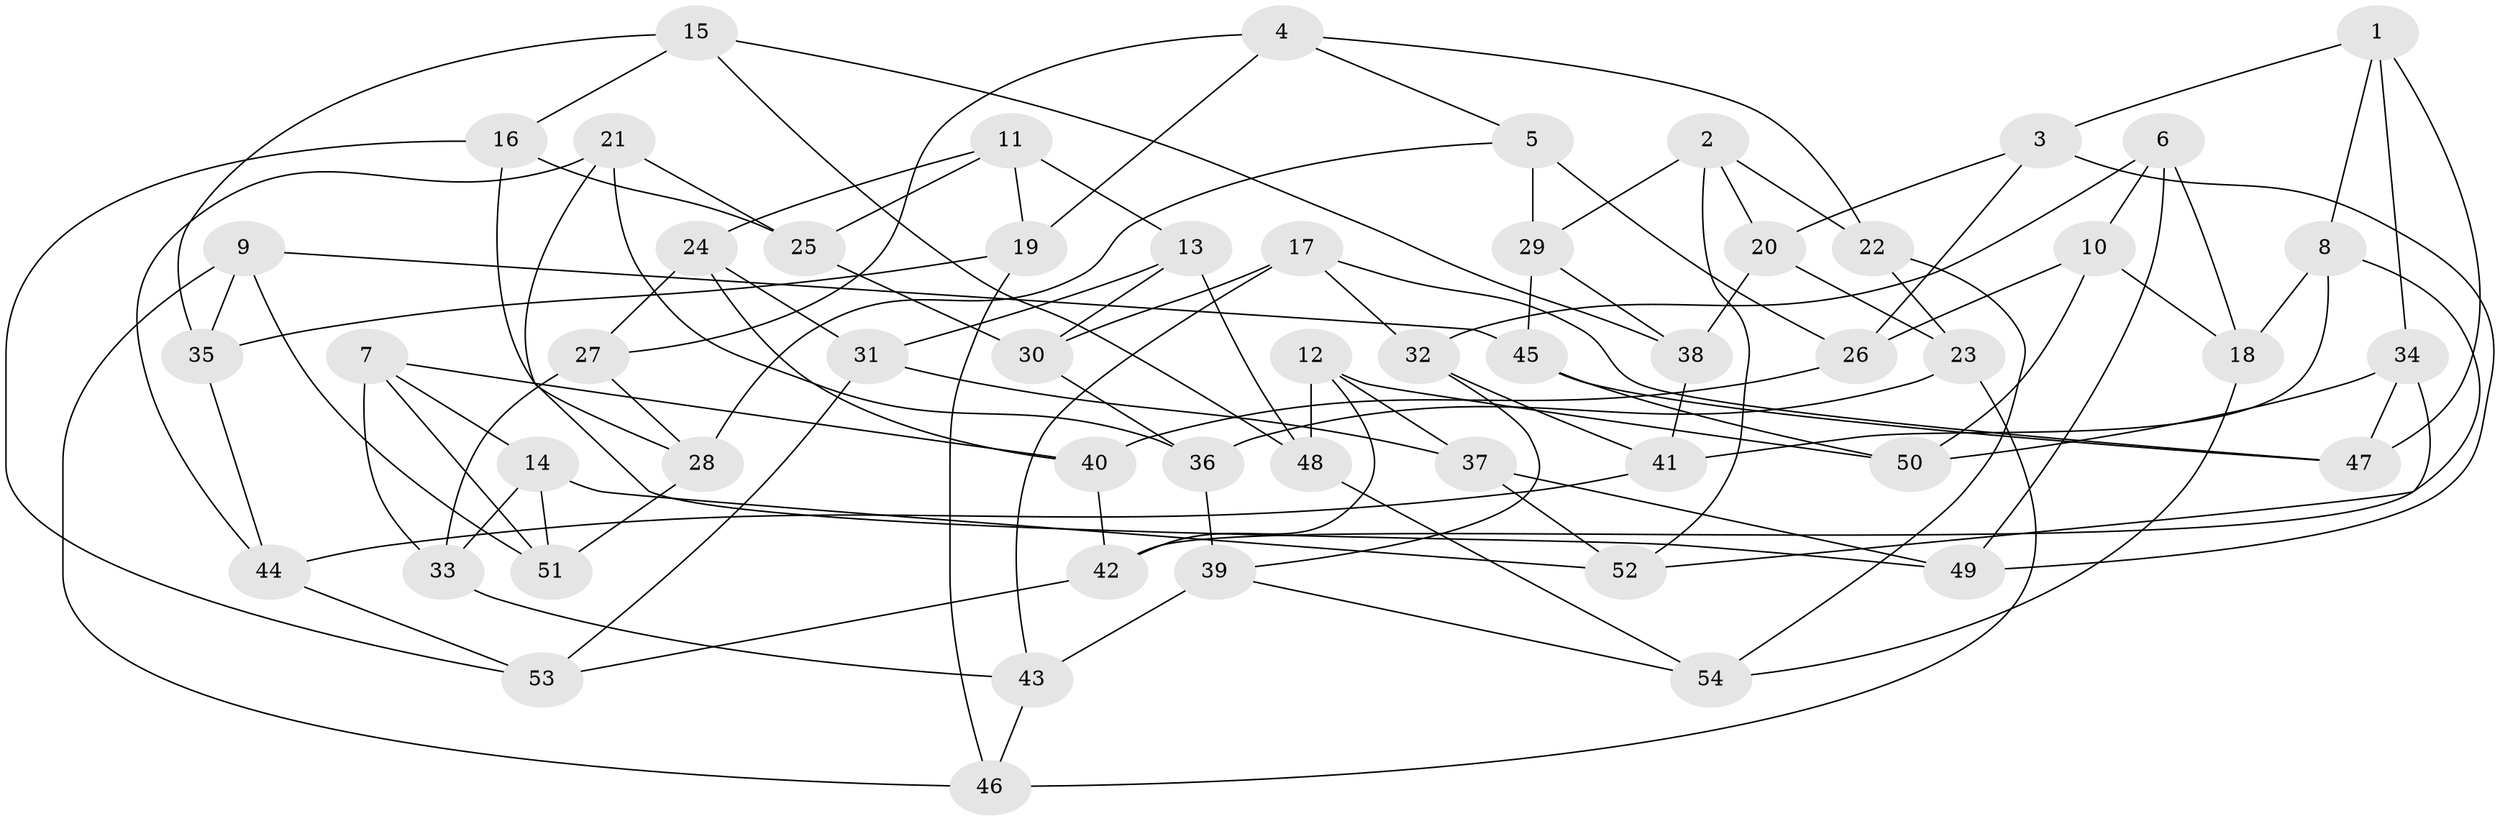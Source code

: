 // Generated by graph-tools (version 1.1) at 2025/38/03/09/25 02:38:14]
// undirected, 54 vertices, 108 edges
graph export_dot {
graph [start="1"]
  node [color=gray90,style=filled];
  1;
  2;
  3;
  4;
  5;
  6;
  7;
  8;
  9;
  10;
  11;
  12;
  13;
  14;
  15;
  16;
  17;
  18;
  19;
  20;
  21;
  22;
  23;
  24;
  25;
  26;
  27;
  28;
  29;
  30;
  31;
  32;
  33;
  34;
  35;
  36;
  37;
  38;
  39;
  40;
  41;
  42;
  43;
  44;
  45;
  46;
  47;
  48;
  49;
  50;
  51;
  52;
  53;
  54;
  1 -- 3;
  1 -- 8;
  1 -- 34;
  1 -- 47;
  2 -- 29;
  2 -- 52;
  2 -- 20;
  2 -- 22;
  3 -- 26;
  3 -- 20;
  3 -- 49;
  4 -- 19;
  4 -- 5;
  4 -- 27;
  4 -- 22;
  5 -- 29;
  5 -- 26;
  5 -- 28;
  6 -- 49;
  6 -- 10;
  6 -- 18;
  6 -- 32;
  7 -- 40;
  7 -- 14;
  7 -- 33;
  7 -- 51;
  8 -- 41;
  8 -- 42;
  8 -- 18;
  9 -- 35;
  9 -- 45;
  9 -- 46;
  9 -- 51;
  10 -- 26;
  10 -- 50;
  10 -- 18;
  11 -- 13;
  11 -- 19;
  11 -- 24;
  11 -- 25;
  12 -- 42;
  12 -- 48;
  12 -- 37;
  12 -- 50;
  13 -- 48;
  13 -- 30;
  13 -- 31;
  14 -- 33;
  14 -- 51;
  14 -- 52;
  15 -- 16;
  15 -- 48;
  15 -- 35;
  15 -- 38;
  16 -- 53;
  16 -- 25;
  16 -- 28;
  17 -- 43;
  17 -- 32;
  17 -- 30;
  17 -- 47;
  18 -- 54;
  19 -- 35;
  19 -- 46;
  20 -- 23;
  20 -- 38;
  21 -- 36;
  21 -- 49;
  21 -- 44;
  21 -- 25;
  22 -- 23;
  22 -- 54;
  23 -- 46;
  23 -- 36;
  24 -- 31;
  24 -- 40;
  24 -- 27;
  25 -- 30;
  26 -- 40;
  27 -- 33;
  27 -- 28;
  28 -- 51;
  29 -- 45;
  29 -- 38;
  30 -- 36;
  31 -- 53;
  31 -- 37;
  32 -- 41;
  32 -- 39;
  33 -- 43;
  34 -- 47;
  34 -- 52;
  34 -- 50;
  35 -- 44;
  36 -- 39;
  37 -- 52;
  37 -- 49;
  38 -- 41;
  39 -- 54;
  39 -- 43;
  40 -- 42;
  41 -- 44;
  42 -- 53;
  43 -- 46;
  44 -- 53;
  45 -- 47;
  45 -- 50;
  48 -- 54;
}
